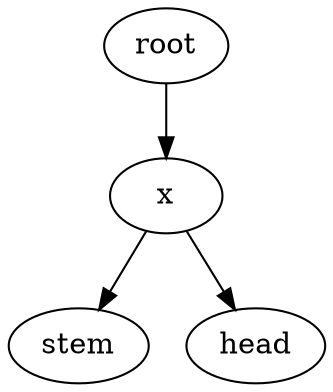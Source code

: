 digraph D {
    root_86 [label="root"];
    x_87 [label="x"];
    stem_88 [label="stem"];
    head_89 [label="head"];
    root_86 -> x_87;
    x_87 -> stem_88;
    x_87 -> head_89;
}
